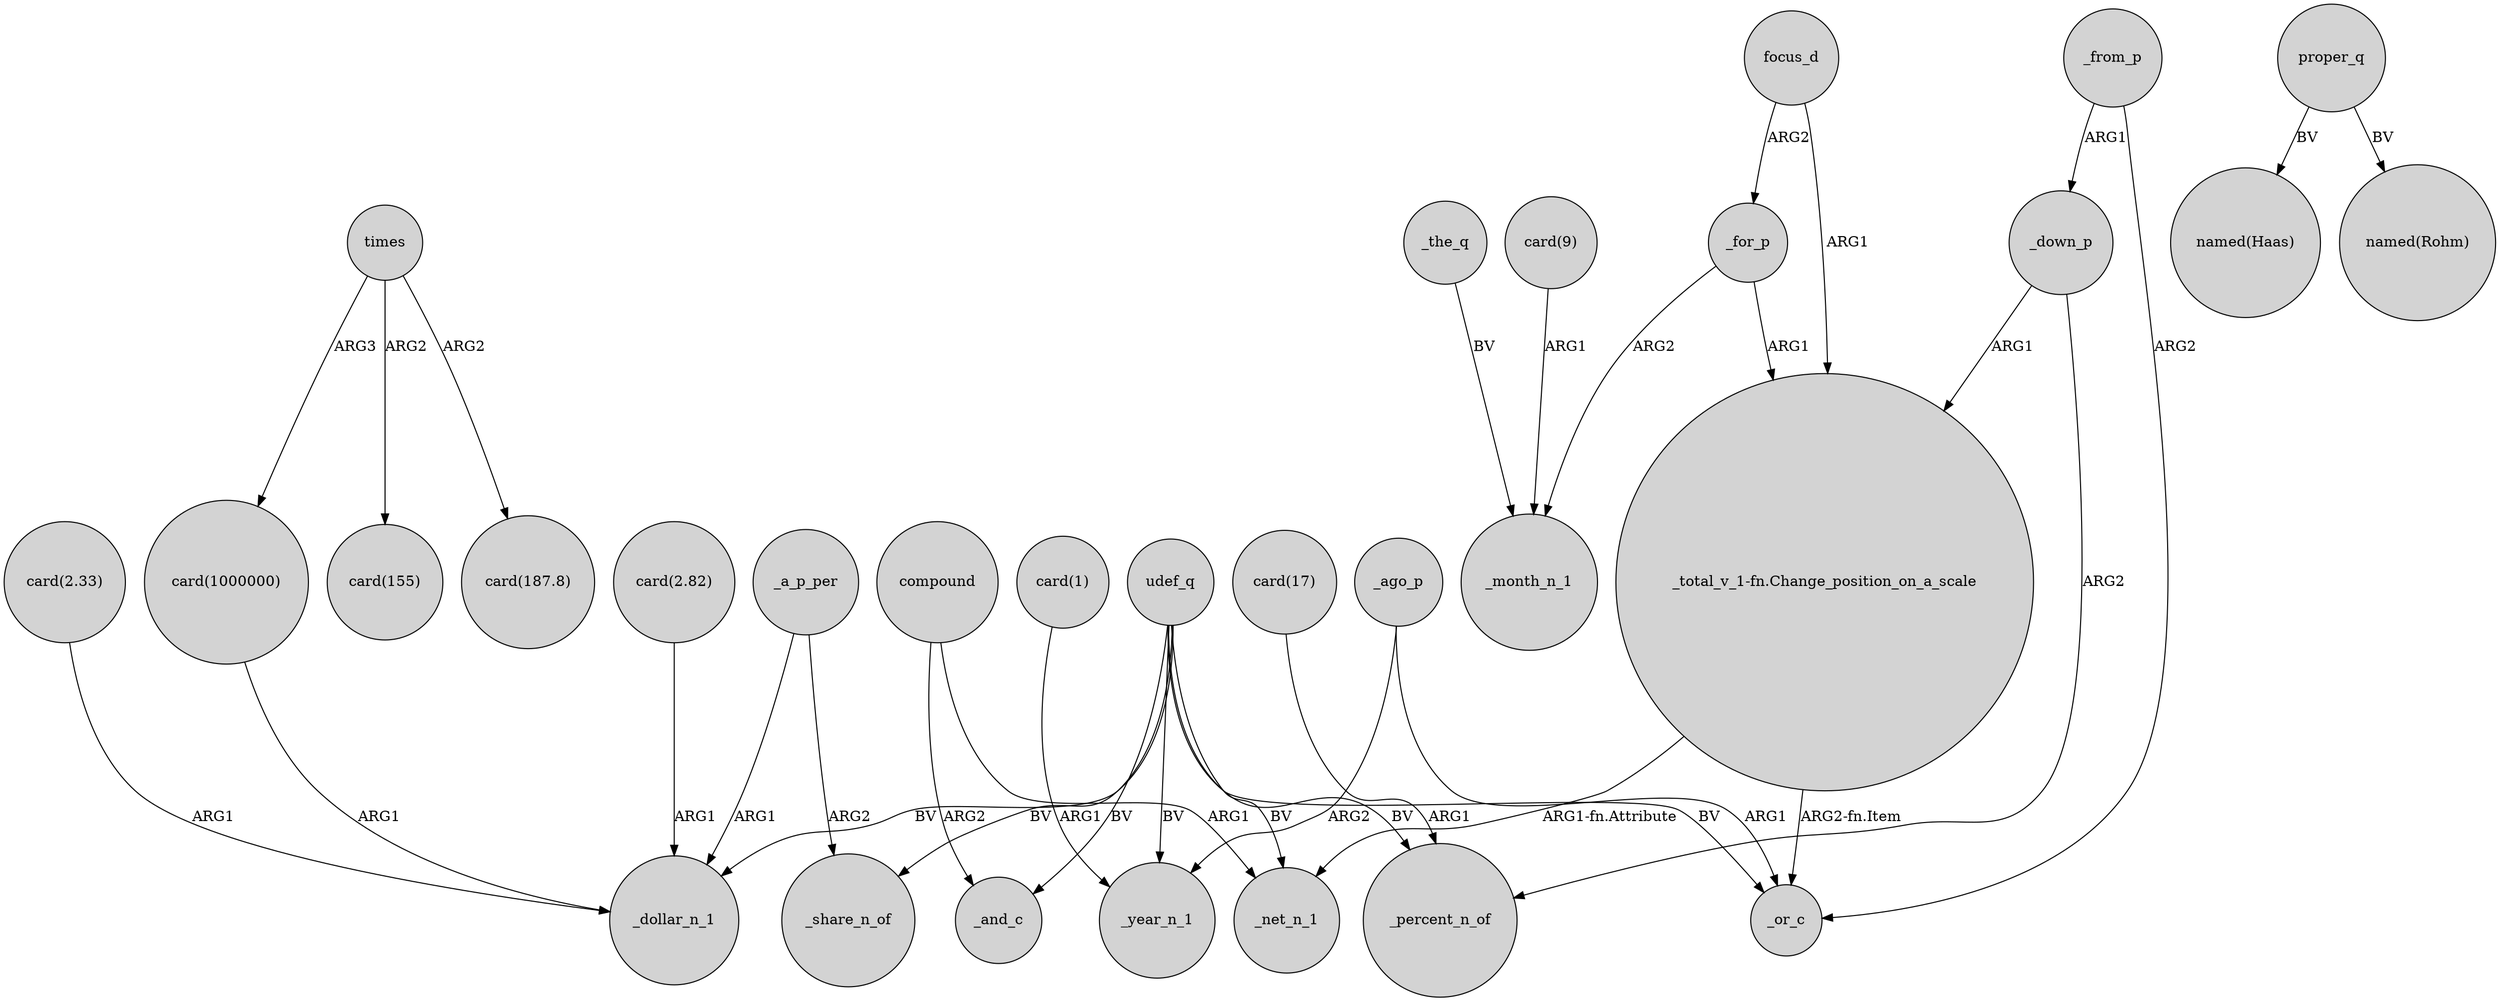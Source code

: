 digraph {
	node [shape=circle style=filled]
	"card(2.33)" -> _dollar_n_1 [label=ARG1]
	proper_q -> "named(Haas)" [label=BV]
	"card(1)" -> _year_n_1 [label=ARG1]
	_the_q -> _month_n_1 [label=BV]
	"card(17)" -> _percent_n_of [label=ARG1]
	times -> "card(1000000)" [label=ARG3]
	"_total_v_1-fn.Change_position_on_a_scale" -> _net_n_1 [label="ARG1-fn.Attribute"]
	_down_p -> "_total_v_1-fn.Change_position_on_a_scale" [label=ARG1]
	times -> "card(155)" [label=ARG2]
	udef_q -> _and_c [label=BV]
	proper_q -> "named(Rohm)" [label=BV]
	compound -> _and_c [label=ARG2]
	udef_q -> _or_c [label=BV]
	_from_p -> _down_p [label=ARG1]
	_a_p_per -> _share_n_of [label=ARG2]
	udef_q -> _percent_n_of [label=BV]
	_for_p -> "_total_v_1-fn.Change_position_on_a_scale" [label=ARG1]
	focus_d -> "_total_v_1-fn.Change_position_on_a_scale" [label=ARG1]
	udef_q -> _share_n_of [label=BV]
	udef_q -> _net_n_1 [label=BV]
	compound -> _net_n_1 [label=ARG1]
	udef_q -> _dollar_n_1 [label=BV]
	"card(1000000)" -> _dollar_n_1 [label=ARG1]
	"_total_v_1-fn.Change_position_on_a_scale" -> _or_c [label="ARG2-fn.Item"]
	_from_p -> _or_c [label=ARG2]
	_a_p_per -> _dollar_n_1 [label=ARG1]
	"card(2.82)" -> _dollar_n_1 [label=ARG1]
	times -> "card(187.8)" [label=ARG2]
	_ago_p -> _year_n_1 [label=ARG2]
	udef_q -> _year_n_1 [label=BV]
	_down_p -> _percent_n_of [label=ARG2]
	"card(9)" -> _month_n_1 [label=ARG1]
	focus_d -> _for_p [label=ARG2]
	_ago_p -> _or_c [label=ARG1]
	_for_p -> _month_n_1 [label=ARG2]
}
